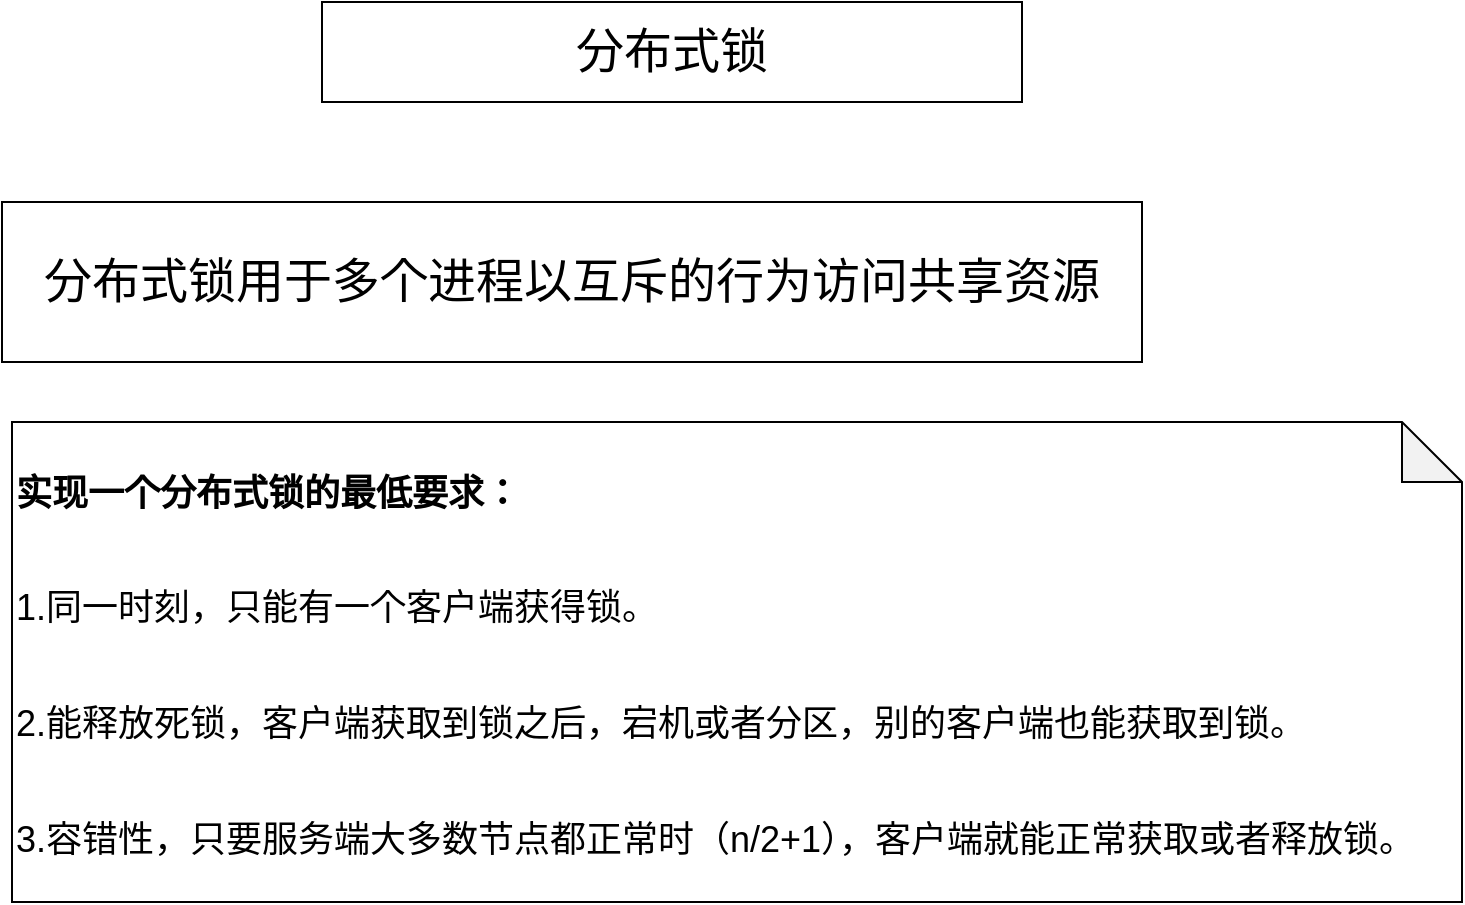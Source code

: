 <mxfile version="20.6.0" type="github">
  <diagram id="dQEuB5v866ZaRb3VbNek" name="第 1 页">
    <mxGraphModel dx="822" dy="413" grid="1" gridSize="10" guides="1" tooltips="1" connect="1" arrows="1" fold="1" page="1" pageScale="1" pageWidth="827" pageHeight="1169" math="0" shadow="0">
      <root>
        <mxCell id="0" />
        <mxCell id="1" parent="0" />
        <mxCell id="zNigKXp1gIyEoJ-Kyh-0-1" value="&lt;font style=&quot;font-size: 24px;&quot;&gt;分布式锁&lt;/font&gt;" style="rounded=0;whiteSpace=wrap;html=1;" vertex="1" parent="1">
          <mxGeometry x="220" y="50" width="350" height="50" as="geometry" />
        </mxCell>
        <mxCell id="zNigKXp1gIyEoJ-Kyh-0-2" value="分布式锁用于多个进程以互斥的行为访问共享资源" style="rounded=0;whiteSpace=wrap;html=1;fontSize=24;" vertex="1" parent="1">
          <mxGeometry x="60" y="150" width="570" height="80" as="geometry" />
        </mxCell>
        <mxCell id="zNigKXp1gIyEoJ-Kyh-0-3" value="&lt;font style=&quot;font-size: 18px;&quot;&gt;&lt;b&gt;实现一个分布式锁的最低要求：&lt;/b&gt;&lt;br&gt;&lt;br&gt;1.同一时刻，只能有一个客户端获得锁。&lt;br&gt;&lt;br&gt;2.能释放死锁，客户端获取到锁之后，宕机或者分区，别的客户端也能获取到锁。&lt;br&gt;&lt;br&gt;3.容错性，只要服务端大多数节点都正常时（n/2+1），客户端就能正常获取或者释放锁。&lt;br&gt;&lt;/font&gt;" style="shape=note;whiteSpace=wrap;html=1;backgroundOutline=1;darkOpacity=0.05;fontSize=24;align=left;" vertex="1" parent="1">
          <mxGeometry x="65" y="260" width="725" height="240" as="geometry" />
        </mxCell>
      </root>
    </mxGraphModel>
  </diagram>
</mxfile>
